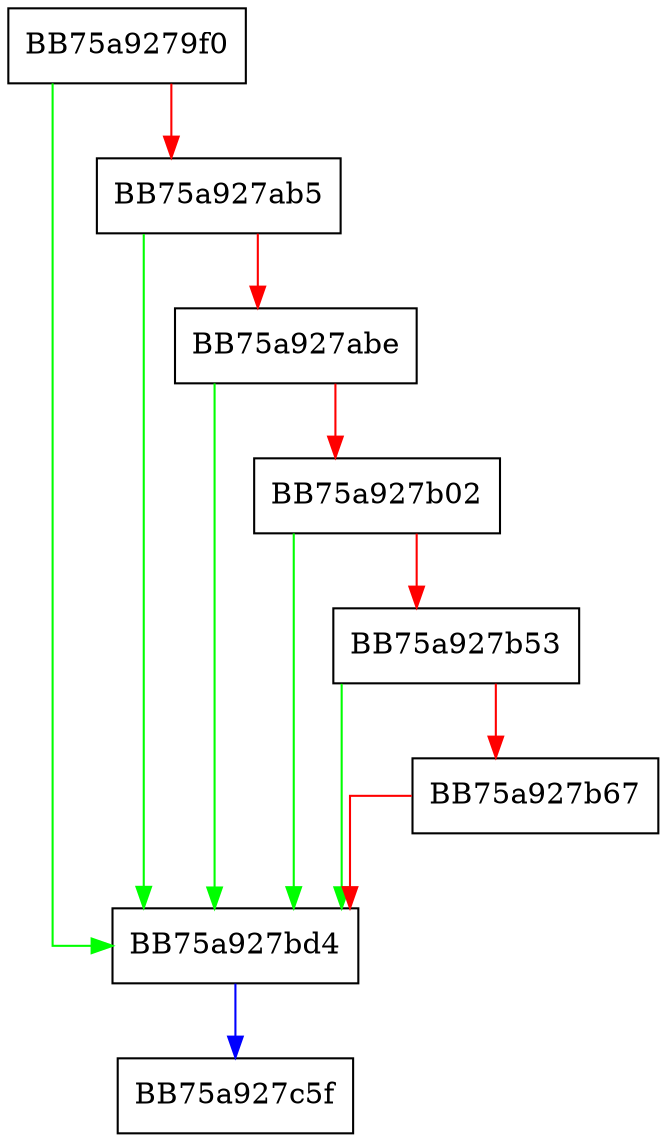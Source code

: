 digraph init {
  node [shape="box"];
  graph [splines=ortho];
  BB75a9279f0 -> BB75a927bd4 [color="green"];
  BB75a9279f0 -> BB75a927ab5 [color="red"];
  BB75a927ab5 -> BB75a927bd4 [color="green"];
  BB75a927ab5 -> BB75a927abe [color="red"];
  BB75a927abe -> BB75a927bd4 [color="green"];
  BB75a927abe -> BB75a927b02 [color="red"];
  BB75a927b02 -> BB75a927bd4 [color="green"];
  BB75a927b02 -> BB75a927b53 [color="red"];
  BB75a927b53 -> BB75a927bd4 [color="green"];
  BB75a927b53 -> BB75a927b67 [color="red"];
  BB75a927b67 -> BB75a927bd4 [color="red"];
  BB75a927bd4 -> BB75a927c5f [color="blue"];
}